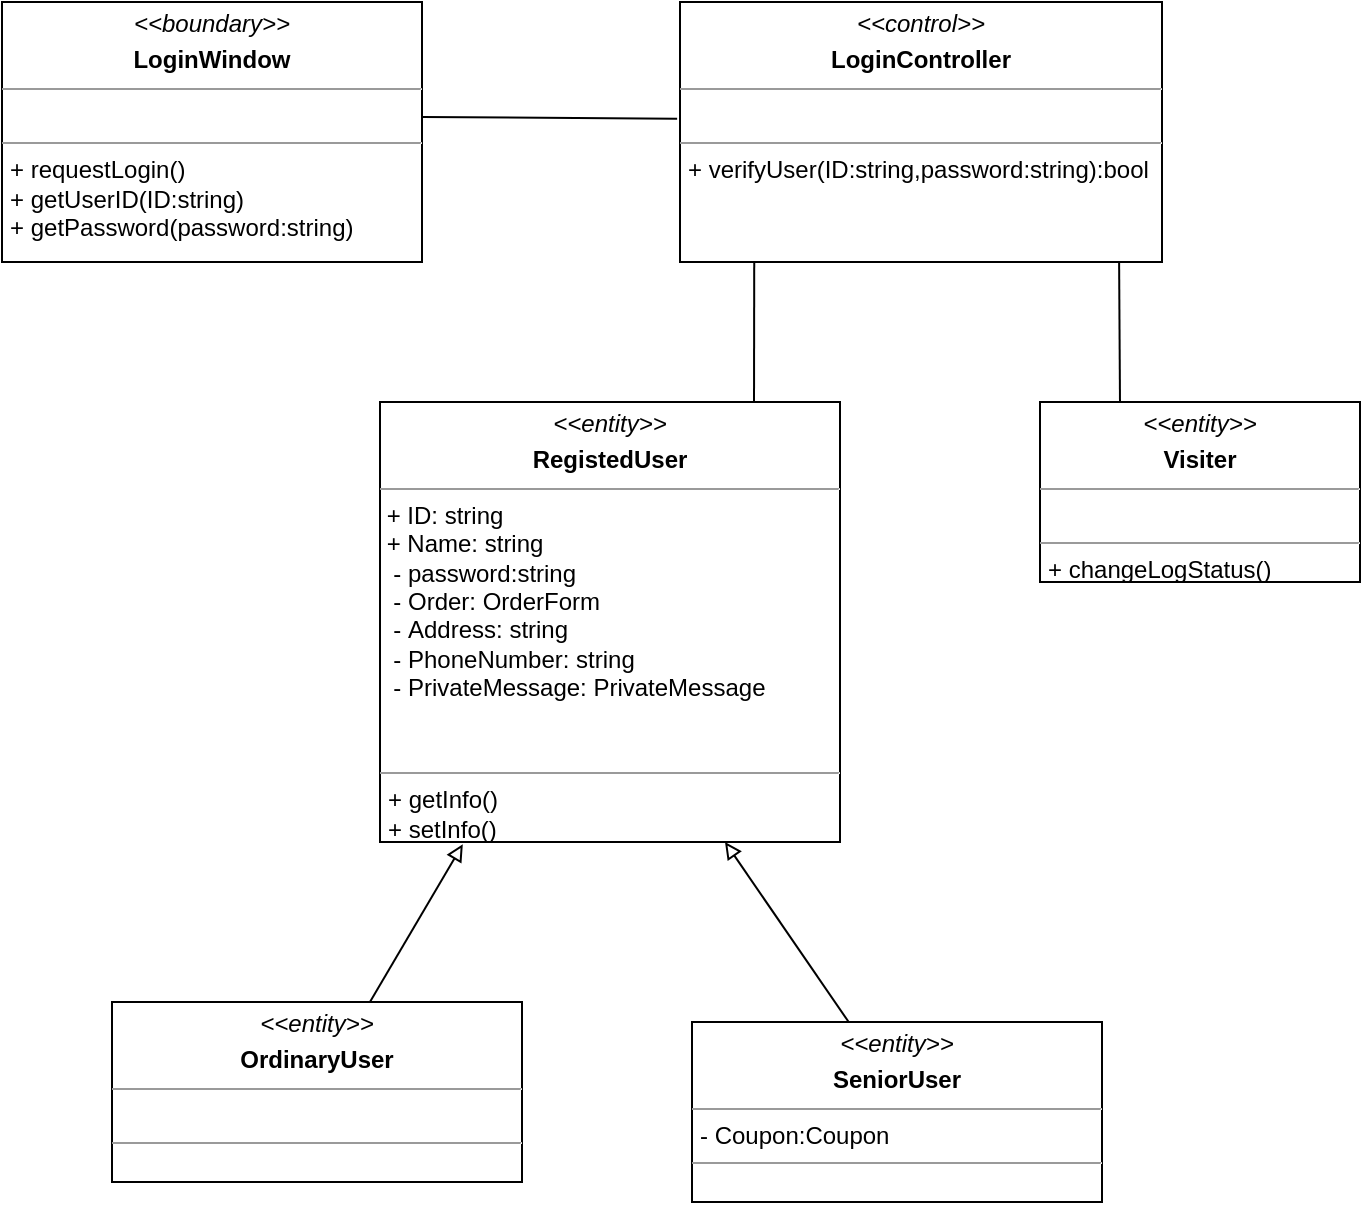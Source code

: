 <mxfile version="10.6.9" type="device"><diagram id="ayWaIGyWQwVckAjWUiAJ" name="第 1 页"><mxGraphModel dx="754" dy="467" grid="1" gridSize="10" guides="1" tooltips="1" connect="1" arrows="1" fold="1" page="1" pageScale="1" pageWidth="827" pageHeight="1169" math="0" shadow="0"><root><mxCell id="0"/><mxCell id="1" parent="0"/><mxCell id="AjNnpN7_LanvELFLpRXC-42" style="rounded=0;orthogonalLoop=1;jettySize=auto;html=1;entryX=-0.006;entryY=0.449;entryDx=0;entryDy=0;endArrow=none;endFill=0;exitX=1;exitY=0.442;exitDx=0;exitDy=0;exitPerimeter=0;entryPerimeter=0;" parent="1" source="AjNnpN7_LanvELFLpRXC-15" target="AjNnpN7_LanvELFLpRXC-20" edge="1"><mxGeometry relative="1" as="geometry"/></mxCell><mxCell id="AjNnpN7_LanvELFLpRXC-15" value="&lt;p style=&quot;margin: 0px ; margin-top: 4px ; text-align: center&quot;&gt;&lt;i&gt;&amp;lt;&amp;lt;boundary&amp;gt;&amp;gt;&lt;/i&gt;&lt;br&gt;&lt;/p&gt;&lt;p style=&quot;margin: 0px ; margin-top: 4px ; text-align: center&quot;&gt;&lt;b&gt;LoginWindow&lt;/b&gt;&lt;/p&gt;&lt;hr size=&quot;1&quot;&gt;&lt;p style=&quot;margin: 0px ; margin-left: 4px&quot;&gt;&lt;br&gt;&lt;/p&gt;&lt;hr size=&quot;1&quot;&gt;&lt;p style=&quot;margin: 0px ; margin-left: 4px&quot;&gt;+ requestLogin()&lt;/p&gt;&lt;p style=&quot;margin: 0px ; margin-left: 4px&quot;&gt;+ getUserID(ID:string)&lt;br&gt;&lt;/p&gt;&lt;p style=&quot;margin: 0px ; margin-left: 4px&quot;&gt;+ getPassword(password:string)&lt;br&gt;&lt;/p&gt;&lt;p style=&quot;margin: 0px ; margin-left: 4px&quot;&gt;&lt;br&gt;&lt;/p&gt;" style="verticalAlign=top;align=left;overflow=fill;fontSize=12;fontFamily=Helvetica;html=1;" parent="1" vertex="1"><mxGeometry x="111" y="120" width="210" height="130" as="geometry"/></mxCell><mxCell id="AjNnpN7_LanvELFLpRXC-43" style="rounded=0;orthogonalLoop=1;jettySize=auto;html=1;endArrow=none;endFill=0;entryX=0.813;entryY=0.048;entryDx=0;entryDy=0;entryPerimeter=0;exitX=0.154;exitY=1;exitDx=0;exitDy=0;exitPerimeter=0;" parent="1" source="AjNnpN7_LanvELFLpRXC-20" target="AjNnpN7_LanvELFLpRXC-23" edge="1"><mxGeometry relative="1" as="geometry"><mxPoint x="477" y="232" as="sourcePoint"/></mxGeometry></mxCell><mxCell id="AjNnpN7_LanvELFLpRXC-44" style="edgeStyle=none;rounded=0;orthogonalLoop=1;jettySize=auto;html=1;entryX=0.25;entryY=0;entryDx=0;entryDy=0;endArrow=none;endFill=0;exitX=0.911;exitY=0.993;exitDx=0;exitDy=0;exitPerimeter=0;" parent="1" source="AjNnpN7_LanvELFLpRXC-20" target="AjNnpN7_LanvELFLpRXC-21" edge="1"><mxGeometry relative="1" as="geometry"/></mxCell><mxCell id="AjNnpN7_LanvELFLpRXC-20" value="&lt;p style=&quot;margin: 0px ; margin-top: 4px ; text-align: center&quot;&gt;&lt;i&gt;&amp;lt;&amp;lt;control&amp;gt;&amp;gt;&lt;/i&gt;&lt;b&gt;&lt;br&gt;&lt;/b&gt;&lt;/p&gt;&lt;p style=&quot;margin: 0px ; margin-top: 4px ; text-align: center&quot;&gt;&lt;b&gt;LoginController&lt;/b&gt;&lt;/p&gt;&lt;hr size=&quot;1&quot;&gt;&lt;p style=&quot;margin: 0px ; margin-left: 4px&quot;&gt;&lt;br&gt;&lt;/p&gt;&lt;hr size=&quot;1&quot;&gt;&lt;p style=&quot;margin: 0px ; margin-left: 4px&quot;&gt;+ verifyUser(ID:string,password:string):bool&lt;/p&gt;" style="verticalAlign=top;align=left;overflow=fill;fontSize=12;fontFamily=Helvetica;html=1;" parent="1" vertex="1"><mxGeometry x="450" y="120" width="241" height="130" as="geometry"/></mxCell><mxCell id="AjNnpN7_LanvELFLpRXC-21" value="&lt;p style=&quot;margin: 0px ; margin-top: 4px ; text-align: center&quot;&gt;&lt;i&gt;&amp;lt;&amp;lt;entity&amp;gt;&amp;gt;&lt;/i&gt;&lt;b&gt;&lt;br&gt;&lt;/b&gt;&lt;/p&gt;&lt;p style=&quot;margin: 0px ; margin-top: 4px ; text-align: center&quot;&gt;&lt;b&gt;Visiter&lt;/b&gt;&lt;/p&gt;&lt;hr size=&quot;1&quot;&gt;&lt;p style=&quot;margin: 0px ; margin-left: 4px&quot;&gt;&lt;br&gt;&lt;/p&gt;&lt;hr size=&quot;1&quot;&gt;&lt;p style=&quot;margin: 0px ; margin-left: 4px&quot;&gt;+ changeLogStatus()&lt;/p&gt;" style="verticalAlign=top;align=left;overflow=fill;fontSize=12;fontFamily=Helvetica;html=1;" parent="1" vertex="1"><mxGeometry x="630" y="320" width="160" height="90" as="geometry"/></mxCell><mxCell id="AjNnpN7_LanvELFLpRXC-23" value="&lt;p style=&quot;margin: 0px ; margin-top: 4px ; text-align: center&quot;&gt;&lt;i&gt;&amp;lt;&amp;lt;entity&amp;gt;&amp;gt;&lt;/i&gt;&lt;b&gt;&lt;br&gt;&lt;/b&gt;&lt;/p&gt;&lt;p style=&quot;margin: 0px ; margin-top: 4px ; text-align: center&quot;&gt;&lt;b&gt;RegistedUser&lt;/b&gt;&lt;/p&gt;&lt;hr size=&quot;1&quot;&gt;&lt;div&gt;&amp;nbsp;+&amp;nbsp;ID:&amp;nbsp;string&lt;br&gt;&amp;nbsp;+&amp;nbsp;Name:&amp;nbsp;string&lt;br&gt;&amp;nbsp; -&amp;nbsp;password:string&lt;br&gt;&amp;nbsp; -&amp;nbsp;Order:&amp;nbsp;OrderForm&lt;br&gt;&amp;nbsp; -&amp;nbsp;Address:&amp;nbsp;string&lt;br&gt;&amp;nbsp; -&amp;nbsp;PhoneNumber:&amp;nbsp;string&lt;br&gt;&amp;nbsp; -&amp;nbsp;PrivateMessage:&amp;nbsp;PrivateMessage&amp;nbsp;&lt;/div&gt;&lt;p style=&quot;margin: 0px ; margin-left: 4px&quot;&gt;&lt;br&gt;&lt;/p&gt;&lt;p style=&quot;margin: 0px ; margin-left: 4px&quot;&gt;&lt;br&gt;&lt;/p&gt;&lt;hr size=&quot;1&quot;&gt;&lt;p style=&quot;margin: 0px ; margin-left: 4px&quot;&gt;+ getInfo()&lt;/p&gt;&lt;p style=&quot;margin: 0px ; margin-left: 4px&quot;&gt;+ setInfo()&lt;/p&gt;" style="verticalAlign=top;align=left;overflow=fill;fontSize=12;fontFamily=Helvetica;html=1;" parent="1" vertex="1"><mxGeometry x="300" y="320" width="230" height="220" as="geometry"/></mxCell><mxCell id="AjNnpN7_LanvELFLpRXC-36" style="edgeStyle=none;rounded=0;orthogonalLoop=1;jettySize=auto;html=1;entryX=0.383;entryY=0.003;entryDx=0;entryDy=0;entryPerimeter=0;endArrow=none;endFill=0;startArrow=block;startFill=0;exitX=0.75;exitY=1;exitDx=0;exitDy=0;" parent="1" source="AjNnpN7_LanvELFLpRXC-23" target="AjNnpN7_LanvELFLpRXC-39" edge="1"><mxGeometry relative="1" as="geometry"><mxPoint x="468.412" y="530" as="sourcePoint"/></mxGeometry></mxCell><mxCell id="AjNnpN7_LanvELFLpRXC-37" style="edgeStyle=none;rounded=0;orthogonalLoop=1;jettySize=auto;html=1;exitX=0.18;exitY=1.005;exitDx=0;exitDy=0;startArrow=block;startFill=0;endArrow=none;endFill=0;exitPerimeter=0;" parent="1" source="AjNnpN7_LanvELFLpRXC-23" target="AjNnpN7_LanvELFLpRXC-38" edge="1"><mxGeometry relative="1" as="geometry"><mxPoint x="342" y="530" as="sourcePoint"/></mxGeometry></mxCell><mxCell id="AjNnpN7_LanvELFLpRXC-38" value="&lt;p style=&quot;margin: 0px ; margin-top: 4px ; text-align: center&quot;&gt;&lt;i&gt;&amp;lt;&amp;lt;entity&amp;gt;&amp;gt;&lt;/i&gt;&lt;b&gt;&lt;br&gt;&lt;/b&gt;&lt;/p&gt;&lt;p style=&quot;margin: 0px ; margin-top: 4px ; text-align: center&quot;&gt;&lt;b&gt;OrdinaryUser&lt;/b&gt;&lt;/p&gt;&lt;hr size=&quot;1&quot;&gt;&lt;p style=&quot;margin: 0px ; margin-left: 4px&quot;&gt;&lt;br&gt;&lt;/p&gt;&lt;hr size=&quot;1&quot;&gt;&lt;p style=&quot;margin: 0px ; margin-left: 4px&quot;&gt;&lt;br&gt;&lt;/p&gt;" style="verticalAlign=top;align=left;overflow=fill;fontSize=12;fontFamily=Helvetica;html=1;" parent="1" vertex="1"><mxGeometry x="166" y="620" width="205" height="90" as="geometry"/></mxCell><mxCell id="AjNnpN7_LanvELFLpRXC-39" value="&lt;p style=&quot;margin: 0px ; margin-top: 4px ; text-align: center&quot;&gt;&lt;i&gt;&amp;lt;&amp;lt;entity&amp;gt;&amp;gt;&lt;/i&gt;&lt;b&gt;&lt;br&gt;&lt;/b&gt;&lt;/p&gt;&lt;p style=&quot;margin: 0px ; margin-top: 4px ; text-align: center&quot;&gt;&lt;b&gt;SeniorUser&lt;/b&gt;&lt;/p&gt;&lt;hr size=&quot;1&quot;&gt;&lt;p style=&quot;margin: 0px ; margin-left: 4px&quot;&gt;- Coupon:Coupon&lt;/p&gt;&lt;hr size=&quot;1&quot;&gt;&lt;p style=&quot;margin: 0px ; margin-left: 4px&quot;&gt;&lt;br&gt;&lt;/p&gt;" style="verticalAlign=top;align=left;overflow=fill;fontSize=12;fontFamily=Helvetica;html=1;" parent="1" vertex="1"><mxGeometry x="456" y="630" width="205" height="90" as="geometry"/></mxCell></root></mxGraphModel></diagram></mxfile>